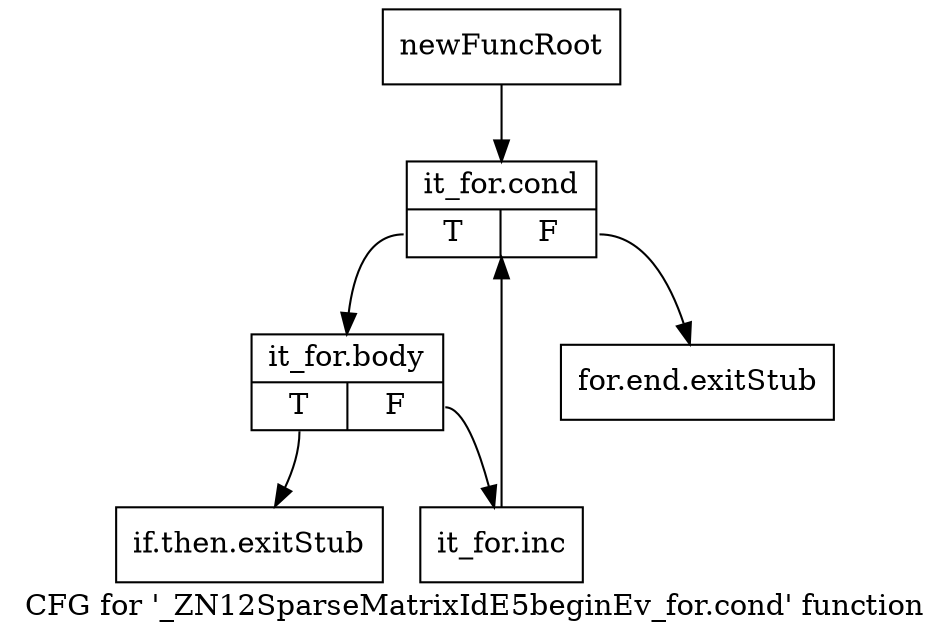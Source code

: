 digraph "CFG for '_ZN12SparseMatrixIdE5beginEv_for.cond' function" {
	label="CFG for '_ZN12SparseMatrixIdE5beginEv_for.cond' function";

	Node0x96871e0 [shape=record,label="{newFuncRoot}"];
	Node0x96871e0 -> Node0x96872d0;
	Node0x9687230 [shape=record,label="{for.end.exitStub}"];
	Node0x9687280 [shape=record,label="{if.then.exitStub}"];
	Node0x96872d0 [shape=record,label="{it_for.cond|{<s0>T|<s1>F}}"];
	Node0x96872d0:s0 -> Node0x9687320;
	Node0x96872d0:s1 -> Node0x9687230;
	Node0x9687320 [shape=record,label="{it_for.body|{<s0>T|<s1>F}}"];
	Node0x9687320:s0 -> Node0x9687280;
	Node0x9687320:s1 -> Node0x9687370;
	Node0x9687370 [shape=record,label="{it_for.inc}"];
	Node0x9687370 -> Node0x96872d0;
}
